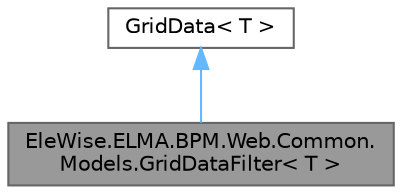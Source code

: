 digraph "EleWise.ELMA.BPM.Web.Common.Models.GridDataFilter&lt; T &gt;"
{
 // LATEX_PDF_SIZE
  bgcolor="transparent";
  edge [fontname=Helvetica,fontsize=10,labelfontname=Helvetica,labelfontsize=10];
  node [fontname=Helvetica,fontsize=10,shape=box,height=0.2,width=0.4];
  Node1 [id="Node000001",label="EleWise.ELMA.BPM.Web.Common.\lModels.GridDataFilter\< T \>",height=0.2,width=0.4,color="gray40", fillcolor="grey60", style="filled", fontcolor="black",tooltip="Данные для таблицы с фильтром"];
  Node2 -> Node1 [id="edge1_Node000001_Node000002",dir="back",color="steelblue1",style="solid",tooltip=" "];
  Node2 [id="Node000002",label="GridData\< T \>",height=0.2,width=0.4,color="gray40", fillcolor="white", style="filled",tooltip=" "];
}
